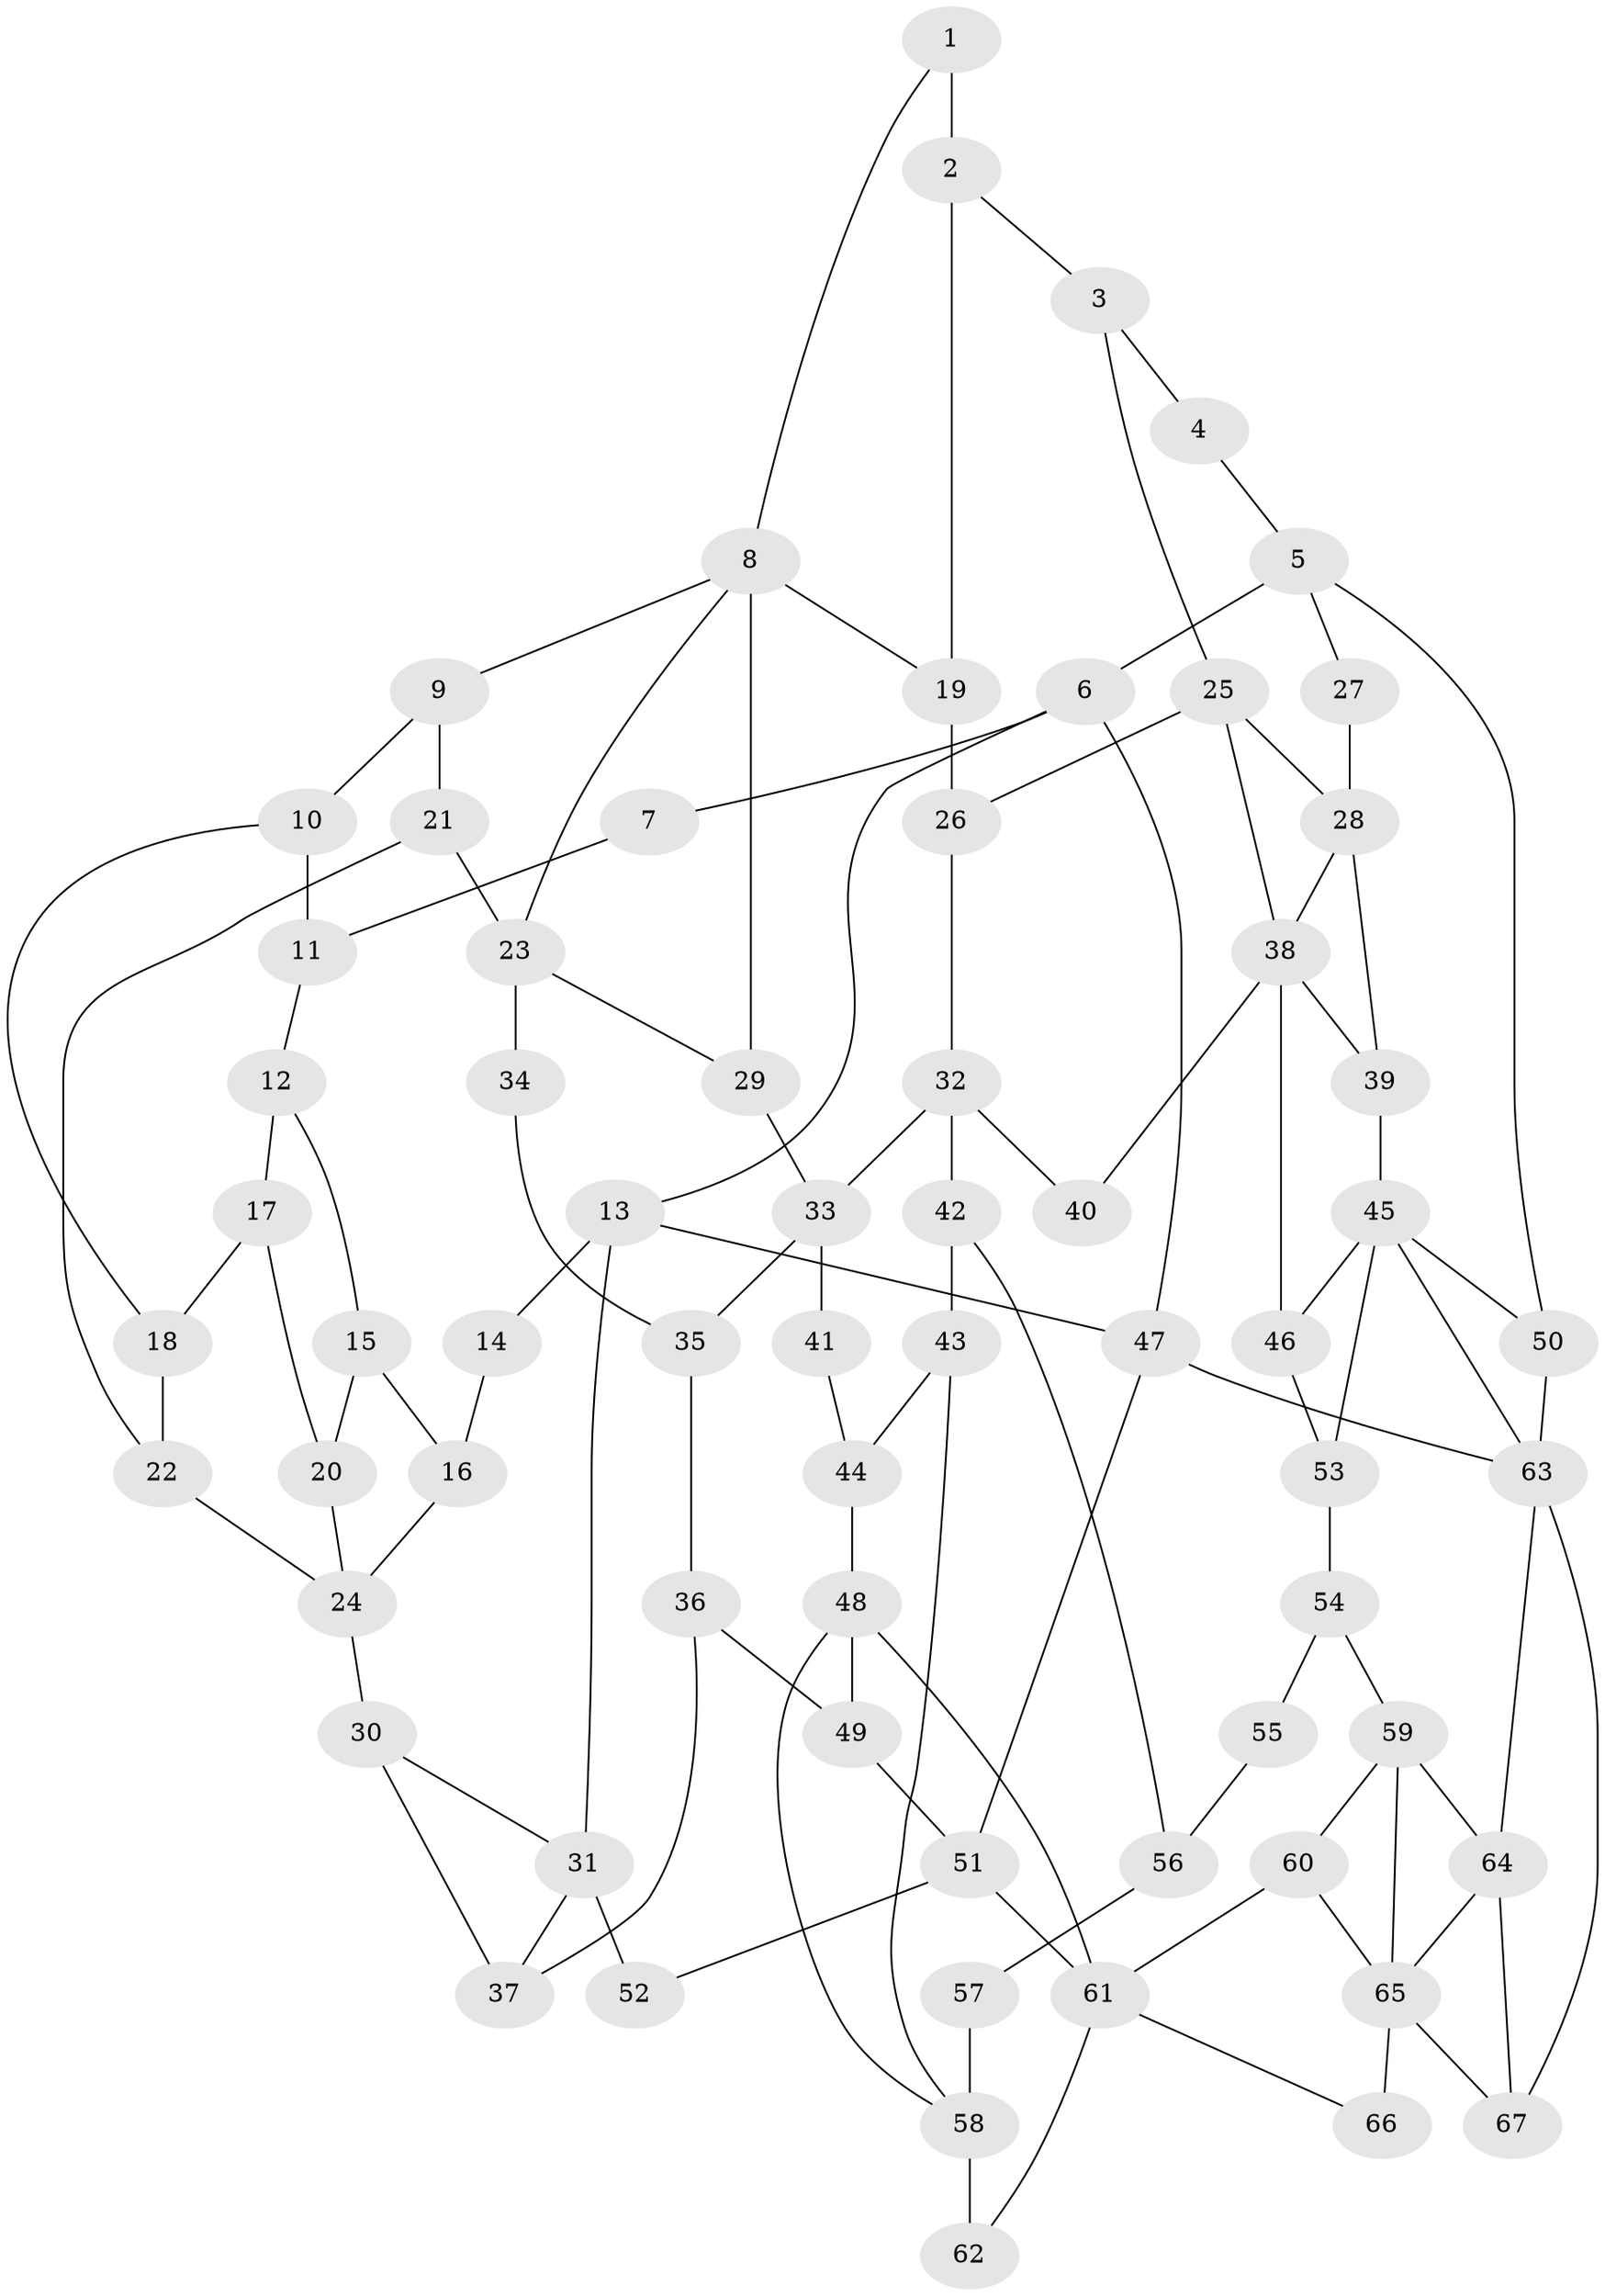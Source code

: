 // original degree distribution, {3: 0.022556390977443608, 4: 0.24060150375939848, 5: 0.5037593984962406, 6: 0.23308270676691728}
// Generated by graph-tools (version 1.1) at 2025/38/03/09/25 02:38:43]
// undirected, 67 vertices, 108 edges
graph export_dot {
graph [start="1"]
  node [color=gray90,style=filled];
  1;
  2;
  3;
  4;
  5;
  6;
  7;
  8;
  9;
  10;
  11;
  12;
  13;
  14;
  15;
  16;
  17;
  18;
  19;
  20;
  21;
  22;
  23;
  24;
  25;
  26;
  27;
  28;
  29;
  30;
  31;
  32;
  33;
  34;
  35;
  36;
  37;
  38;
  39;
  40;
  41;
  42;
  43;
  44;
  45;
  46;
  47;
  48;
  49;
  50;
  51;
  52;
  53;
  54;
  55;
  56;
  57;
  58;
  59;
  60;
  61;
  62;
  63;
  64;
  65;
  66;
  67;
  1 -- 2 [weight=2.0];
  1 -- 8 [weight=1.0];
  2 -- 3 [weight=2.0];
  2 -- 19 [weight=2.0];
  3 -- 4 [weight=2.0];
  3 -- 25 [weight=1.0];
  4 -- 5 [weight=1.0];
  5 -- 6 [weight=1.0];
  5 -- 27 [weight=1.0];
  5 -- 50 [weight=1.0];
  6 -- 7 [weight=1.0];
  6 -- 13 [weight=1.0];
  6 -- 47 [weight=1.0];
  7 -- 11 [weight=1.0];
  8 -- 9 [weight=1.0];
  8 -- 19 [weight=1.0];
  8 -- 23 [weight=1.0];
  8 -- 29 [weight=1.0];
  9 -- 10 [weight=1.0];
  9 -- 21 [weight=1.0];
  10 -- 11 [weight=1.0];
  10 -- 18 [weight=1.0];
  11 -- 12 [weight=1.0];
  12 -- 15 [weight=1.0];
  12 -- 17 [weight=2.0];
  13 -- 14 [weight=1.0];
  13 -- 31 [weight=2.0];
  13 -- 47 [weight=1.0];
  14 -- 16 [weight=1.0];
  15 -- 16 [weight=1.0];
  15 -- 20 [weight=1.0];
  16 -- 24 [weight=1.0];
  17 -- 18 [weight=1.0];
  17 -- 20 [weight=1.0];
  18 -- 22 [weight=1.0];
  19 -- 26 [weight=1.0];
  20 -- 24 [weight=1.0];
  21 -- 22 [weight=2.0];
  21 -- 23 [weight=2.0];
  22 -- 24 [weight=2.0];
  23 -- 29 [weight=1.0];
  23 -- 34 [weight=2.0];
  24 -- 30 [weight=2.0];
  25 -- 26 [weight=1.0];
  25 -- 28 [weight=2.0];
  25 -- 38 [weight=1.0];
  26 -- 32 [weight=1.0];
  27 -- 28 [weight=2.0];
  28 -- 38 [weight=1.0];
  28 -- 39 [weight=1.0];
  29 -- 33 [weight=1.0];
  30 -- 31 [weight=1.0];
  30 -- 37 [weight=1.0];
  31 -- 37 [weight=1.0];
  31 -- 52 [weight=2.0];
  32 -- 33 [weight=2.0];
  32 -- 40 [weight=1.0];
  32 -- 42 [weight=1.0];
  33 -- 35 [weight=1.0];
  33 -- 41 [weight=2.0];
  34 -- 35 [weight=1.0];
  35 -- 36 [weight=1.0];
  36 -- 37 [weight=1.0];
  36 -- 49 [weight=1.0];
  38 -- 39 [weight=1.0];
  38 -- 40 [weight=2.0];
  38 -- 46 [weight=1.0];
  39 -- 45 [weight=2.0];
  41 -- 44 [weight=1.0];
  42 -- 43 [weight=1.0];
  42 -- 56 [weight=1.0];
  43 -- 44 [weight=1.0];
  43 -- 58 [weight=1.0];
  44 -- 48 [weight=1.0];
  45 -- 46 [weight=1.0];
  45 -- 50 [weight=1.0];
  45 -- 53 [weight=1.0];
  45 -- 63 [weight=1.0];
  46 -- 53 [weight=1.0];
  47 -- 51 [weight=1.0];
  47 -- 63 [weight=1.0];
  48 -- 49 [weight=1.0];
  48 -- 58 [weight=1.0];
  48 -- 61 [weight=1.0];
  49 -- 51 [weight=1.0];
  50 -- 63 [weight=2.0];
  51 -- 52 [weight=1.0];
  51 -- 61 [weight=2.0];
  53 -- 54 [weight=2.0];
  54 -- 55 [weight=2.0];
  54 -- 59 [weight=2.0];
  55 -- 56 [weight=1.0];
  56 -- 57 [weight=1.0];
  57 -- 58 [weight=2.0];
  58 -- 62 [weight=2.0];
  59 -- 60 [weight=1.0];
  59 -- 64 [weight=1.0];
  59 -- 65 [weight=1.0];
  60 -- 61 [weight=1.0];
  60 -- 65 [weight=1.0];
  61 -- 62 [weight=1.0];
  61 -- 66 [weight=1.0];
  63 -- 64 [weight=1.0];
  63 -- 67 [weight=1.0];
  64 -- 65 [weight=1.0];
  64 -- 67 [weight=1.0];
  65 -- 66 [weight=2.0];
  65 -- 67 [weight=1.0];
}
